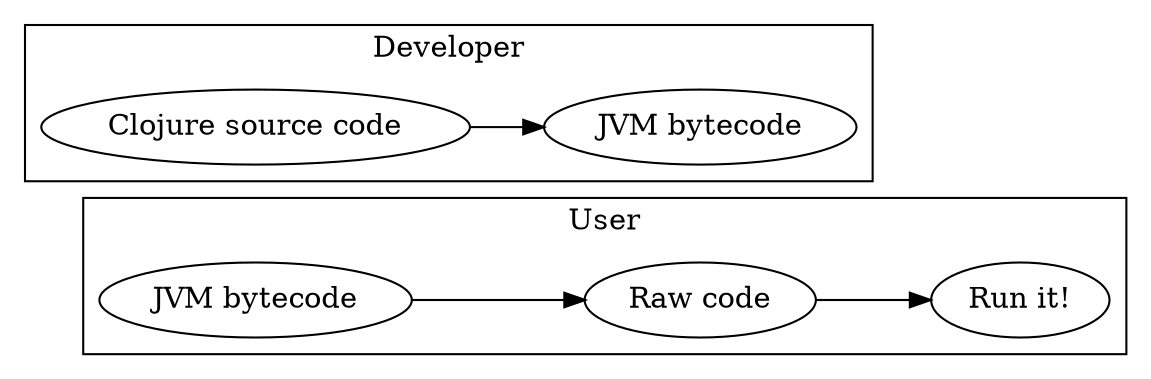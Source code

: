 digraph {
    rankdir = LR;
    subgraph cluster_0 {
        closure[label="Clojure source code"];
        jvm[label="JVM bytecode"];
        closure->jvm;

        label = "Developer";
   }

   closure->raw[style="invis"];

   subgraph cluster_1 {
       jvm1[label="JVM bytecode"];
       raw[label="Raw code"];
       run[label="Run it!"];
       jvm1 -> raw -> run;
       label = "User";
   }
}
